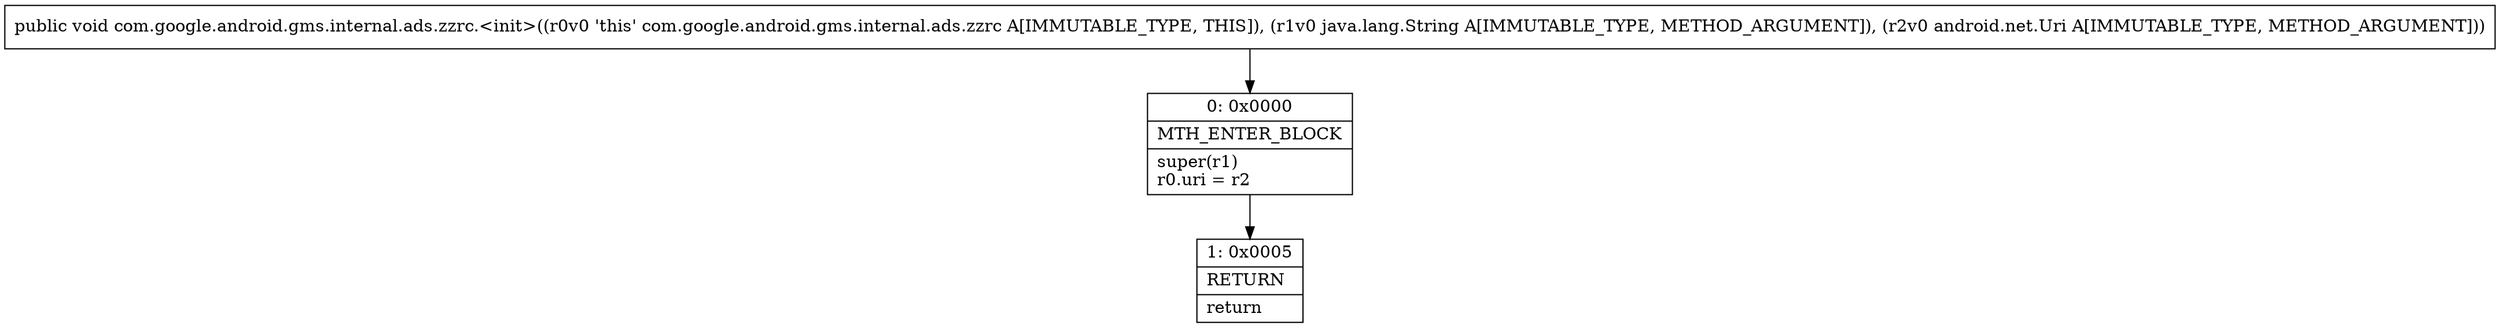 digraph "CFG forcom.google.android.gms.internal.ads.zzrc.\<init\>(Ljava\/lang\/String;Landroid\/net\/Uri;)V" {
Node_0 [shape=record,label="{0\:\ 0x0000|MTH_ENTER_BLOCK\l|super(r1)\lr0.uri = r2\l}"];
Node_1 [shape=record,label="{1\:\ 0x0005|RETURN\l|return\l}"];
MethodNode[shape=record,label="{public void com.google.android.gms.internal.ads.zzrc.\<init\>((r0v0 'this' com.google.android.gms.internal.ads.zzrc A[IMMUTABLE_TYPE, THIS]), (r1v0 java.lang.String A[IMMUTABLE_TYPE, METHOD_ARGUMENT]), (r2v0 android.net.Uri A[IMMUTABLE_TYPE, METHOD_ARGUMENT])) }"];
MethodNode -> Node_0;
Node_0 -> Node_1;
}

